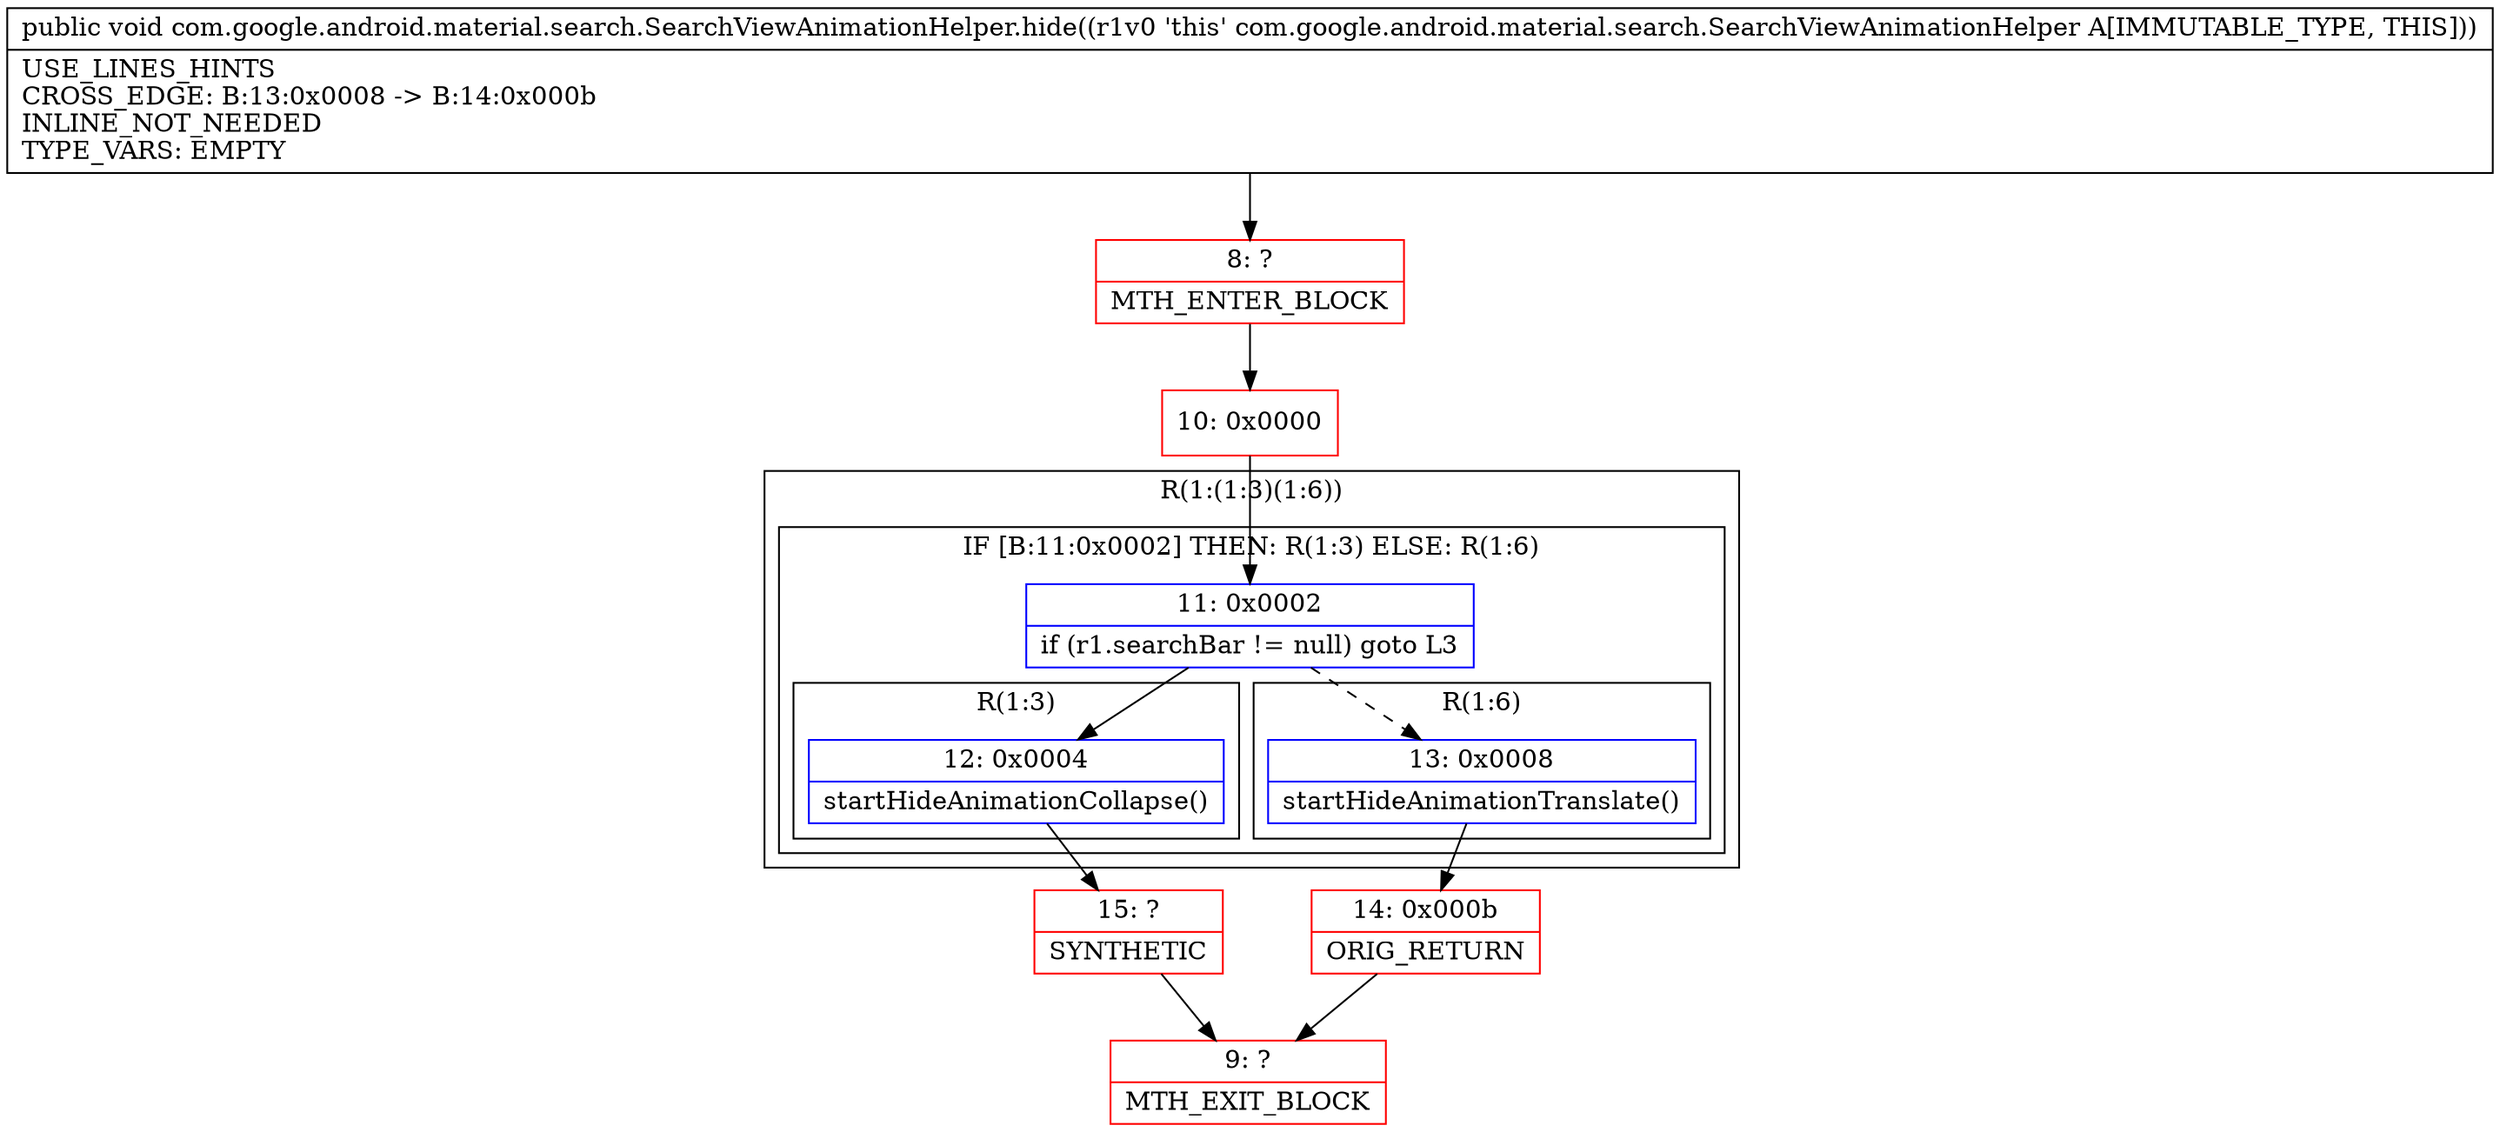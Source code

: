 digraph "CFG forcom.google.android.material.search.SearchViewAnimationHelper.hide()V" {
subgraph cluster_Region_1357408892 {
label = "R(1:(1:3)(1:6))";
node [shape=record,color=blue];
subgraph cluster_IfRegion_803924659 {
label = "IF [B:11:0x0002] THEN: R(1:3) ELSE: R(1:6)";
node [shape=record,color=blue];
Node_11 [shape=record,label="{11\:\ 0x0002|if (r1.searchBar != null) goto L3\l}"];
subgraph cluster_Region_1254210001 {
label = "R(1:3)";
node [shape=record,color=blue];
Node_12 [shape=record,label="{12\:\ 0x0004|startHideAnimationCollapse()\l}"];
}
subgraph cluster_Region_1778950017 {
label = "R(1:6)";
node [shape=record,color=blue];
Node_13 [shape=record,label="{13\:\ 0x0008|startHideAnimationTranslate()\l}"];
}
}
}
Node_8 [shape=record,color=red,label="{8\:\ ?|MTH_ENTER_BLOCK\l}"];
Node_10 [shape=record,color=red,label="{10\:\ 0x0000}"];
Node_15 [shape=record,color=red,label="{15\:\ ?|SYNTHETIC\l}"];
Node_9 [shape=record,color=red,label="{9\:\ ?|MTH_EXIT_BLOCK\l}"];
Node_14 [shape=record,color=red,label="{14\:\ 0x000b|ORIG_RETURN\l}"];
MethodNode[shape=record,label="{public void com.google.android.material.search.SearchViewAnimationHelper.hide((r1v0 'this' com.google.android.material.search.SearchViewAnimationHelper A[IMMUTABLE_TYPE, THIS]))  | USE_LINES_HINTS\lCROSS_EDGE: B:13:0x0008 \-\> B:14:0x000b\lINLINE_NOT_NEEDED\lTYPE_VARS: EMPTY\l}"];
MethodNode -> Node_8;Node_11 -> Node_12;
Node_11 -> Node_13[style=dashed];
Node_12 -> Node_15;
Node_13 -> Node_14;
Node_8 -> Node_10;
Node_10 -> Node_11;
Node_15 -> Node_9;
Node_14 -> Node_9;
}

